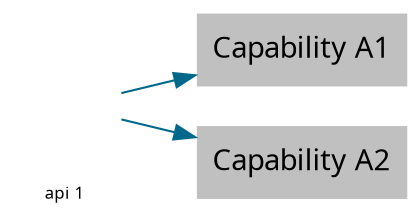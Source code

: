 digraph G {
    graph [
        rankdir="LR"
    ]
    node [
        fixedsize="false"
        fontname="Tahoma"
        color="white"
        fontcolor="black"
        shape="box"
        style="filled"
    ]

    edge [
        fontname="Arial"
        color="deepskyblue4"
        fontcolor="black"
        fontsize="12"
    ]

"api 1" -> "Capability A1"
"Capability A1" [fillcolor=grey]
"api 1" -> "Capability A2"
"Capability A2" [fillcolor=grey]
 "api 1" [image="../../icons/backend.png", imagepos="tc", height=1.3, labelloc="b", fontsize=8]

}
